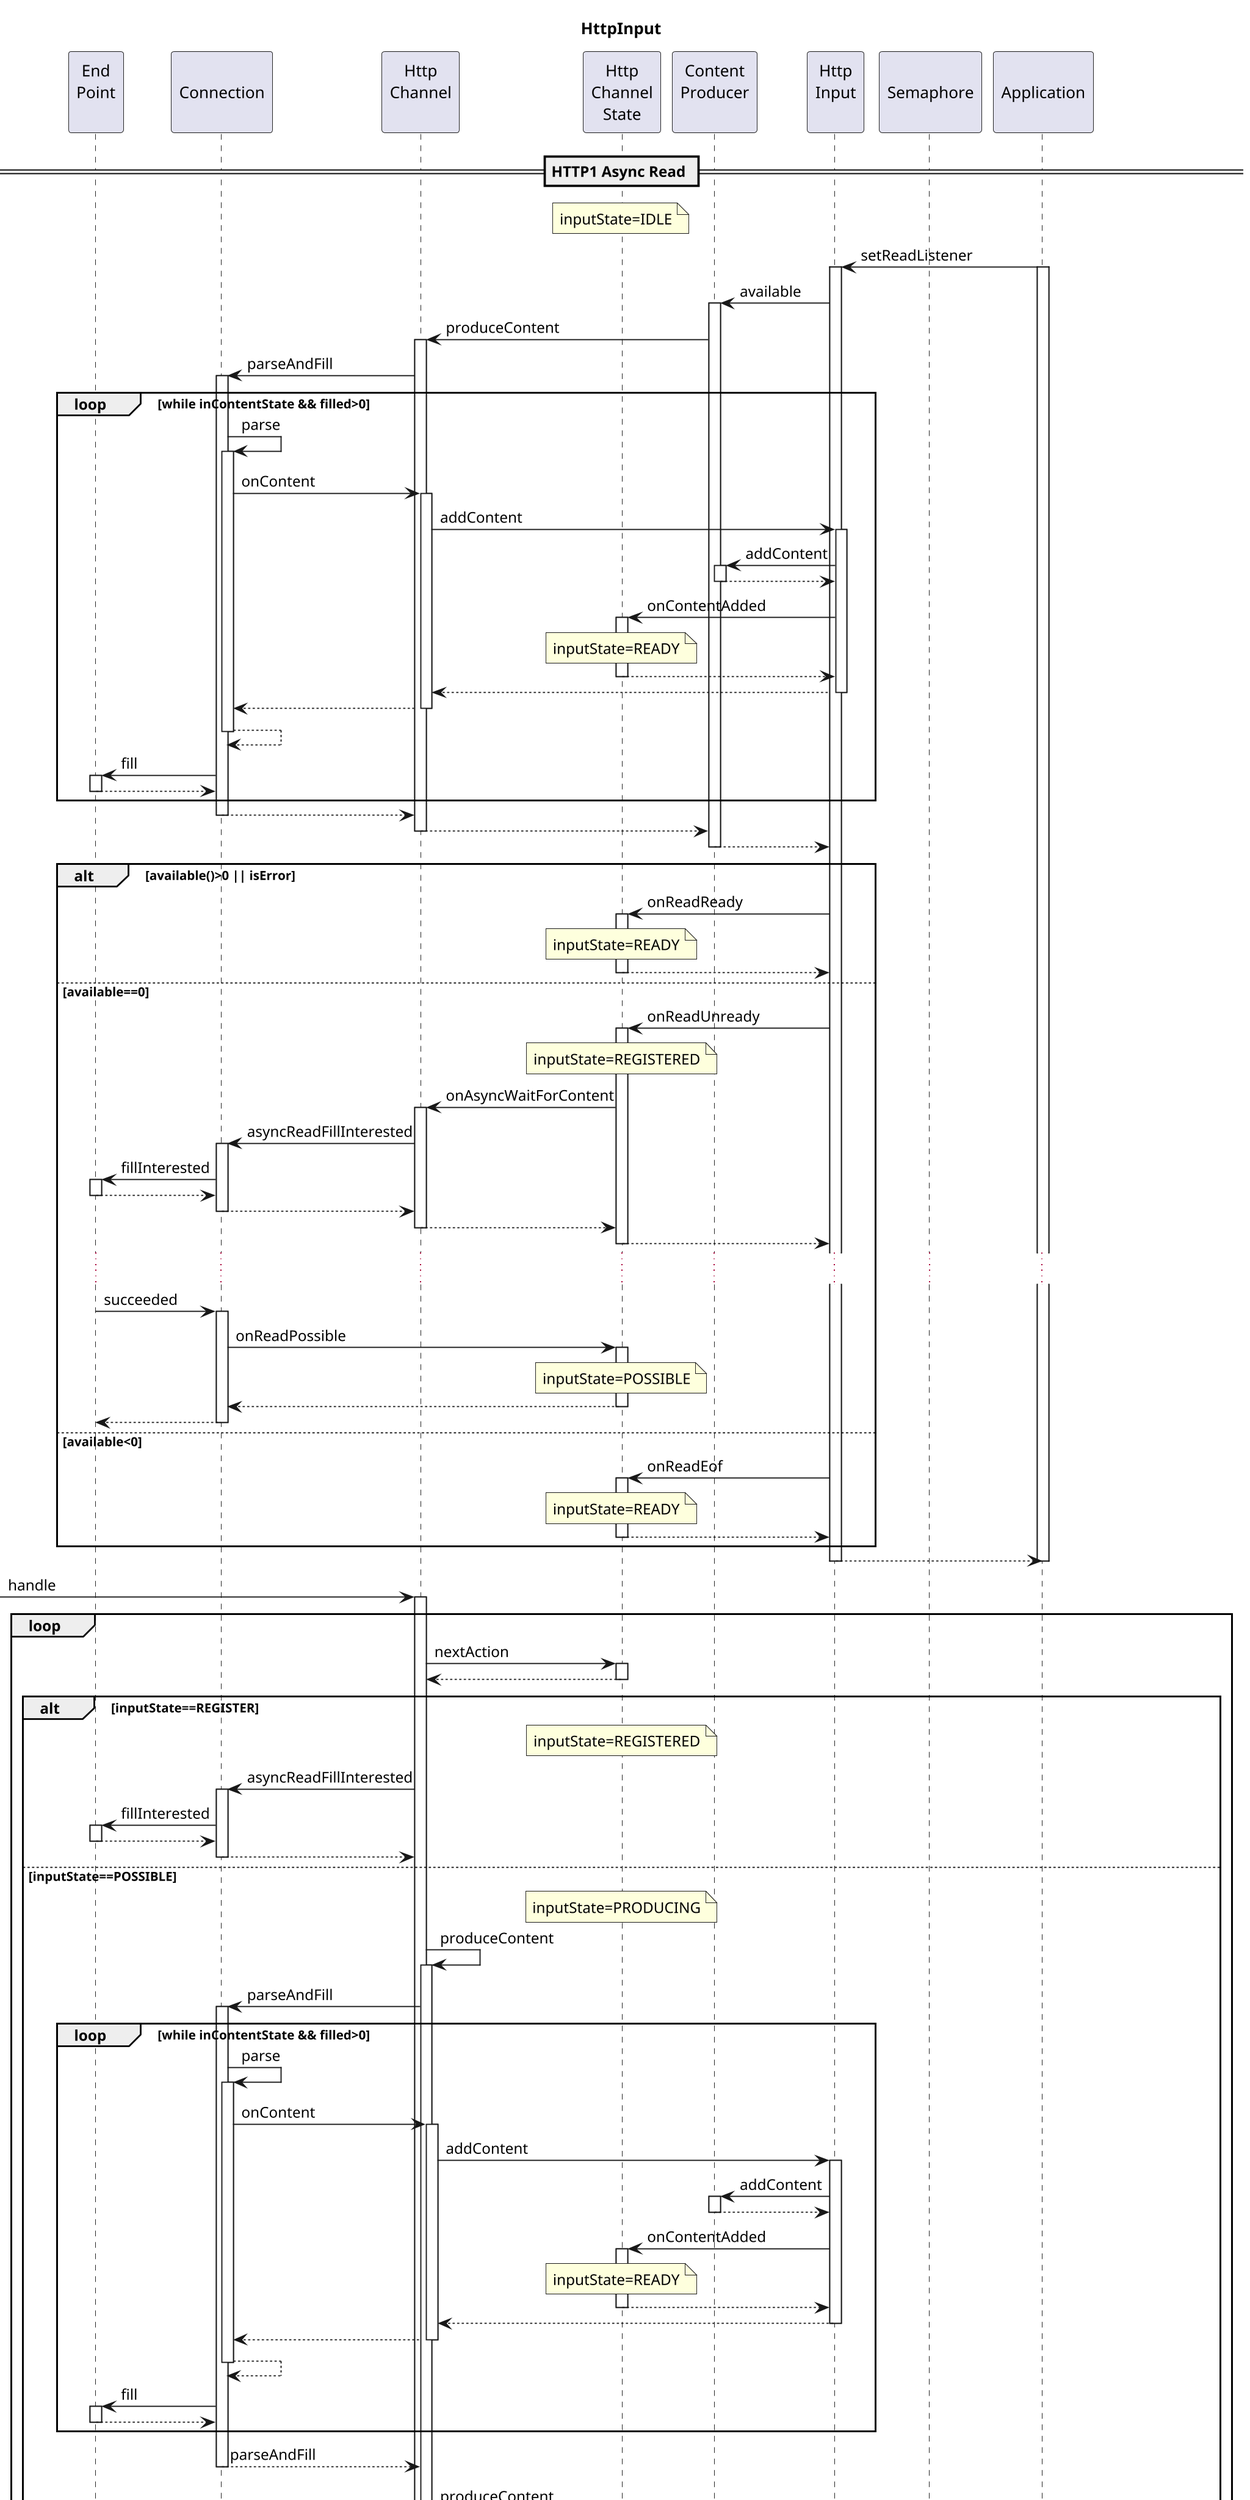 @startuml
scale 2048 width
title "HttpInput"

participant EndPoint as "End\nPoint\n"
participant Connection as "\nConnection\n"
participant HttpChannel as "Http\nChannel\n"
participant HttpChannelState as "Http\nChannel\nState"
participant ContentProducer as "Content\nProducer\n"
participant HttpInput as "Http\nInput\n"
participant Semaphore as "\nSemaphore\n"
participant Application as "\nApplication\n"

autoactivate on


== HTTP1 Async Read ==
note over HttpChannelState
inputState=IDLE
end note
Application->HttpInput: setReadListener
activate Application
HttpInput->ContentProducer: available
ContentProducer->HttpChannel: produceContent
HttpChannel->Connection: parseAndFill
loop while inContentState && filled>0
    Connection->Connection: parse
    Connection->HttpChannel: onContent
    HttpChannel->HttpInput: addContent
    HttpInput->ContentProducer: addContent
    return
    HttpInput->HttpChannelState: onContentAdded
    note over HttpChannelState
    inputState=READY
    end note
    return
    return
    return
    return
    Connection->EndPoint: fill
    return
end
return
return
return
alt available()>0 || isError
    HttpInput->HttpChannelState: onReadReady
    note over HttpChannelState
    inputState=READY
    end note
    return
else available==0
    HttpInput->HttpChannelState: onReadUnready
    note over HttpChannelState
    inputState=REGISTERED
    end note
    HttpChannelState->HttpChannel: onAsyncWaitForContent
    HttpChannel->Connection: asyncReadFillInterested
    Connection->EndPoint: fillInterested
    return
    return
    return
    return
    ...
    EndPoint->Connection: succeeded
    Connection->HttpChannelState: onReadPossible
    note over HttpChannelState
    inputState=POSSIBLE
    end note
    return
    return
else available<0
    HttpInput->HttpChannelState: onReadEof
    note over HttpChannelState
    inputState=READY
    end note
    return
end
return
deactivate Application

[->HttpChannel: handle
loop
    HttpChannel->HttpChannelState: nextAction
    return
    alt inputState==REGISTER
        note over HttpChannelState
        inputState=REGISTERED
        end note
        HttpChannel->Connection: asyncReadFillInterested
        Connection->EndPoint: fillInterested
        return
        return

    else inputState==POSSIBLE
        note over HttpChannelState
        inputState=PRODUCING
        end note
        HttpChannel->HttpChannel: produceContent
        HttpChannel->Connection: parseAndFill
        loop while inContentState && filled>0
            Connection->Connection: parse
            Connection->HttpChannel: onContent
            HttpChannel->HttpInput: addContent
            HttpInput->ContentProducer: addContent
            return
            HttpInput->HttpChannelState: onContentAdded
            note over HttpChannelState
            inputState=READY
            end note
            return
            return
            return
            return
            Connection->EndPoint: fill
            return
        end
        return parseAndFill
        return produceContent
    else inputState==READY
        note over HttpChannelState
        inputState=IDLE
        end note
        HttpChannel->Application: onReadPossible
        loop while (isReady())
            Application->HttpInput: isReady
            HttpInput->ContentProducer: available
            ContentProducer->HttpChannel: produceContent
            HttpChannel->Connection: parseAndFill
            loop while inContentState && filled>0
                Connection->Connection: parse
                Connection->HttpChannel: onContent
                HttpChannel->HttpInput: addContent
                HttpInput->ContentProducer: addContent
                return
                HttpInput->HttpChannelState: onContentAdded
                note over HttpChannelState
                inputState=READY
                end note
                return
                return
                return
                return
                Connection->EndPoint: fill
                return
            end
            return
            return
            return
            Alt available==0
                HttpInput->HttpChannelState:onReadUnready
                note over HttpChannelState
                inputState=REGISTER
                end note
                return
            end
            return available>0
            Alt isReady()==true
                Application->HttpInput: read
                HttpInput->ContentProducer: read
                return
                alt no content
                    HttpInput->HttpChannel:onAsyncWaitForContent
                    note right  #FF8888
                    "TODO why doesn't this
                    use REGISTER/REGISTERED?
                    mechanism?   IOException would be better"
                    end note
                    HttpChannel->Connection:asyncReadFillInterested
                    Connection->EndPoint: fillInterested
                    return
                    return
                    return
                end
                return
            end
        end
        return isReady()==false
    end
end
return


...
newpage

== HTTP1 Blocking Read ==

[-> HttpChannel: handle
HttpChannel->Application: dispatch
Application->HttpInput: read
loop while nothing read
    HttpInput->ContentProducer: read
    ContentProducer->HttpChannel: produceContent
    HttpChannel->Connection: parseAndFill
    loop while inContentState && filled>0
        Connection->Connection: parse
        Connection->HttpChannel: onContent
        HttpChannel->HttpInput: addContent
        HttpInput->ContentProducer: addContent
        return
        return
        return
        return
        Connection->EndPoint: fill
        return
    end
    return
    return
    return len

    alt there is no content
        HttpInput->HttpChannel: onBlockWaitForContent
        HttpChannel->Connection: fillInterest
        Connection->EndPoint: tryFillInterest
        return
        return
        return
        HttpInput->Semaphore: acquire
        ...
        EndPoint->Connection: onFillable
        Connection->HttpInput: unblock
        HttpInput->Semaphore: release
        return
        return
        return
        return
    end
end
return
return
return

@enduml
